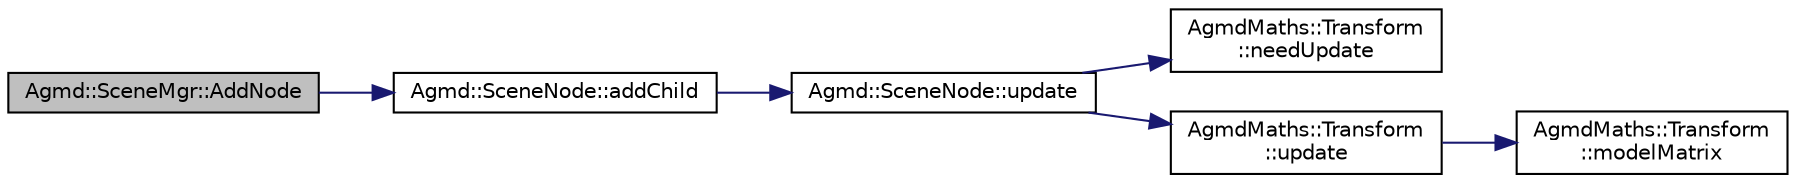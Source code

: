 digraph "Agmd::SceneMgr::AddNode"
{
  edge [fontname="Helvetica",fontsize="10",labelfontname="Helvetica",labelfontsize="10"];
  node [fontname="Helvetica",fontsize="10",shape=record];
  rankdir="LR";
  Node1 [label="Agmd::SceneMgr::AddNode",height=0.2,width=0.4,color="black", fillcolor="grey75", style="filled" fontcolor="black"];
  Node1 -> Node2 [color="midnightblue",fontsize="10",style="solid",fontname="Helvetica"];
  Node2 [label="Agmd::SceneNode::addChild",height=0.2,width=0.4,color="black", fillcolor="white", style="filled",URL="$class_agmd_1_1_scene_node.html#a018339cbc213ce125319ddc996671efd"];
  Node2 -> Node3 [color="midnightblue",fontsize="10",style="solid",fontname="Helvetica"];
  Node3 [label="Agmd::SceneNode::update",height=0.2,width=0.4,color="black", fillcolor="white", style="filled",URL="$class_agmd_1_1_scene_node.html#a8ee2002fe5b30368f272d31ce0213d2e"];
  Node3 -> Node4 [color="midnightblue",fontsize="10",style="solid",fontname="Helvetica"];
  Node4 [label="AgmdMaths::Transform\l::needUpdate",height=0.2,width=0.4,color="black", fillcolor="white", style="filled",URL="$class_agmd_maths_1_1_transform.html#a4b719bb99a251321827d33e90bebad61"];
  Node3 -> Node5 [color="midnightblue",fontsize="10",style="solid",fontname="Helvetica"];
  Node5 [label="AgmdMaths::Transform\l::update",height=0.2,width=0.4,color="black", fillcolor="white", style="filled",URL="$class_agmd_maths_1_1_transform.html#abc27a93e3cac63e8222138b91d098310"];
  Node5 -> Node6 [color="midnightblue",fontsize="10",style="solid",fontname="Helvetica"];
  Node6 [label="AgmdMaths::Transform\l::modelMatrix",height=0.2,width=0.4,color="black", fillcolor="white", style="filled",URL="$class_agmd_maths_1_1_transform.html#a10bb16e4f3dc5555d2684384526da320"];
}
